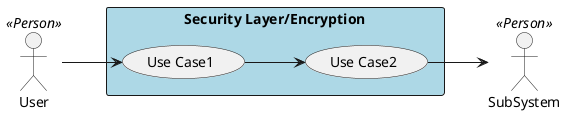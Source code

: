 @startuml

left to right direction

actor :User: <<Person>>
actor :SubSystem: <<Person>>


rectangle "Security Layer/Encryption" #lightBlue {
UseCase UC1  as "Use Case1"
UseCase UC2  as "Use Case2"


User --> UC1
UC1 --> UC2
UC2 --> SubSystem
}

@enduml
